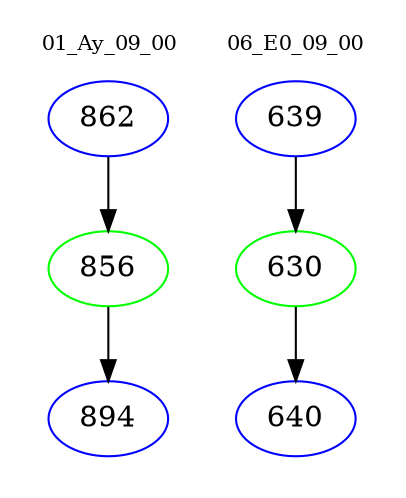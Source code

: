 digraph{
subgraph cluster_0 {
color = white
label = "01_Ay_09_00";
fontsize=10;
T0_862 [label="862", color="blue"]
T0_862 -> T0_856 [color="black"]
T0_856 [label="856", color="green"]
T0_856 -> T0_894 [color="black"]
T0_894 [label="894", color="blue"]
}
subgraph cluster_1 {
color = white
label = "06_E0_09_00";
fontsize=10;
T1_639 [label="639", color="blue"]
T1_639 -> T1_630 [color="black"]
T1_630 [label="630", color="green"]
T1_630 -> T1_640 [color="black"]
T1_640 [label="640", color="blue"]
}
}
